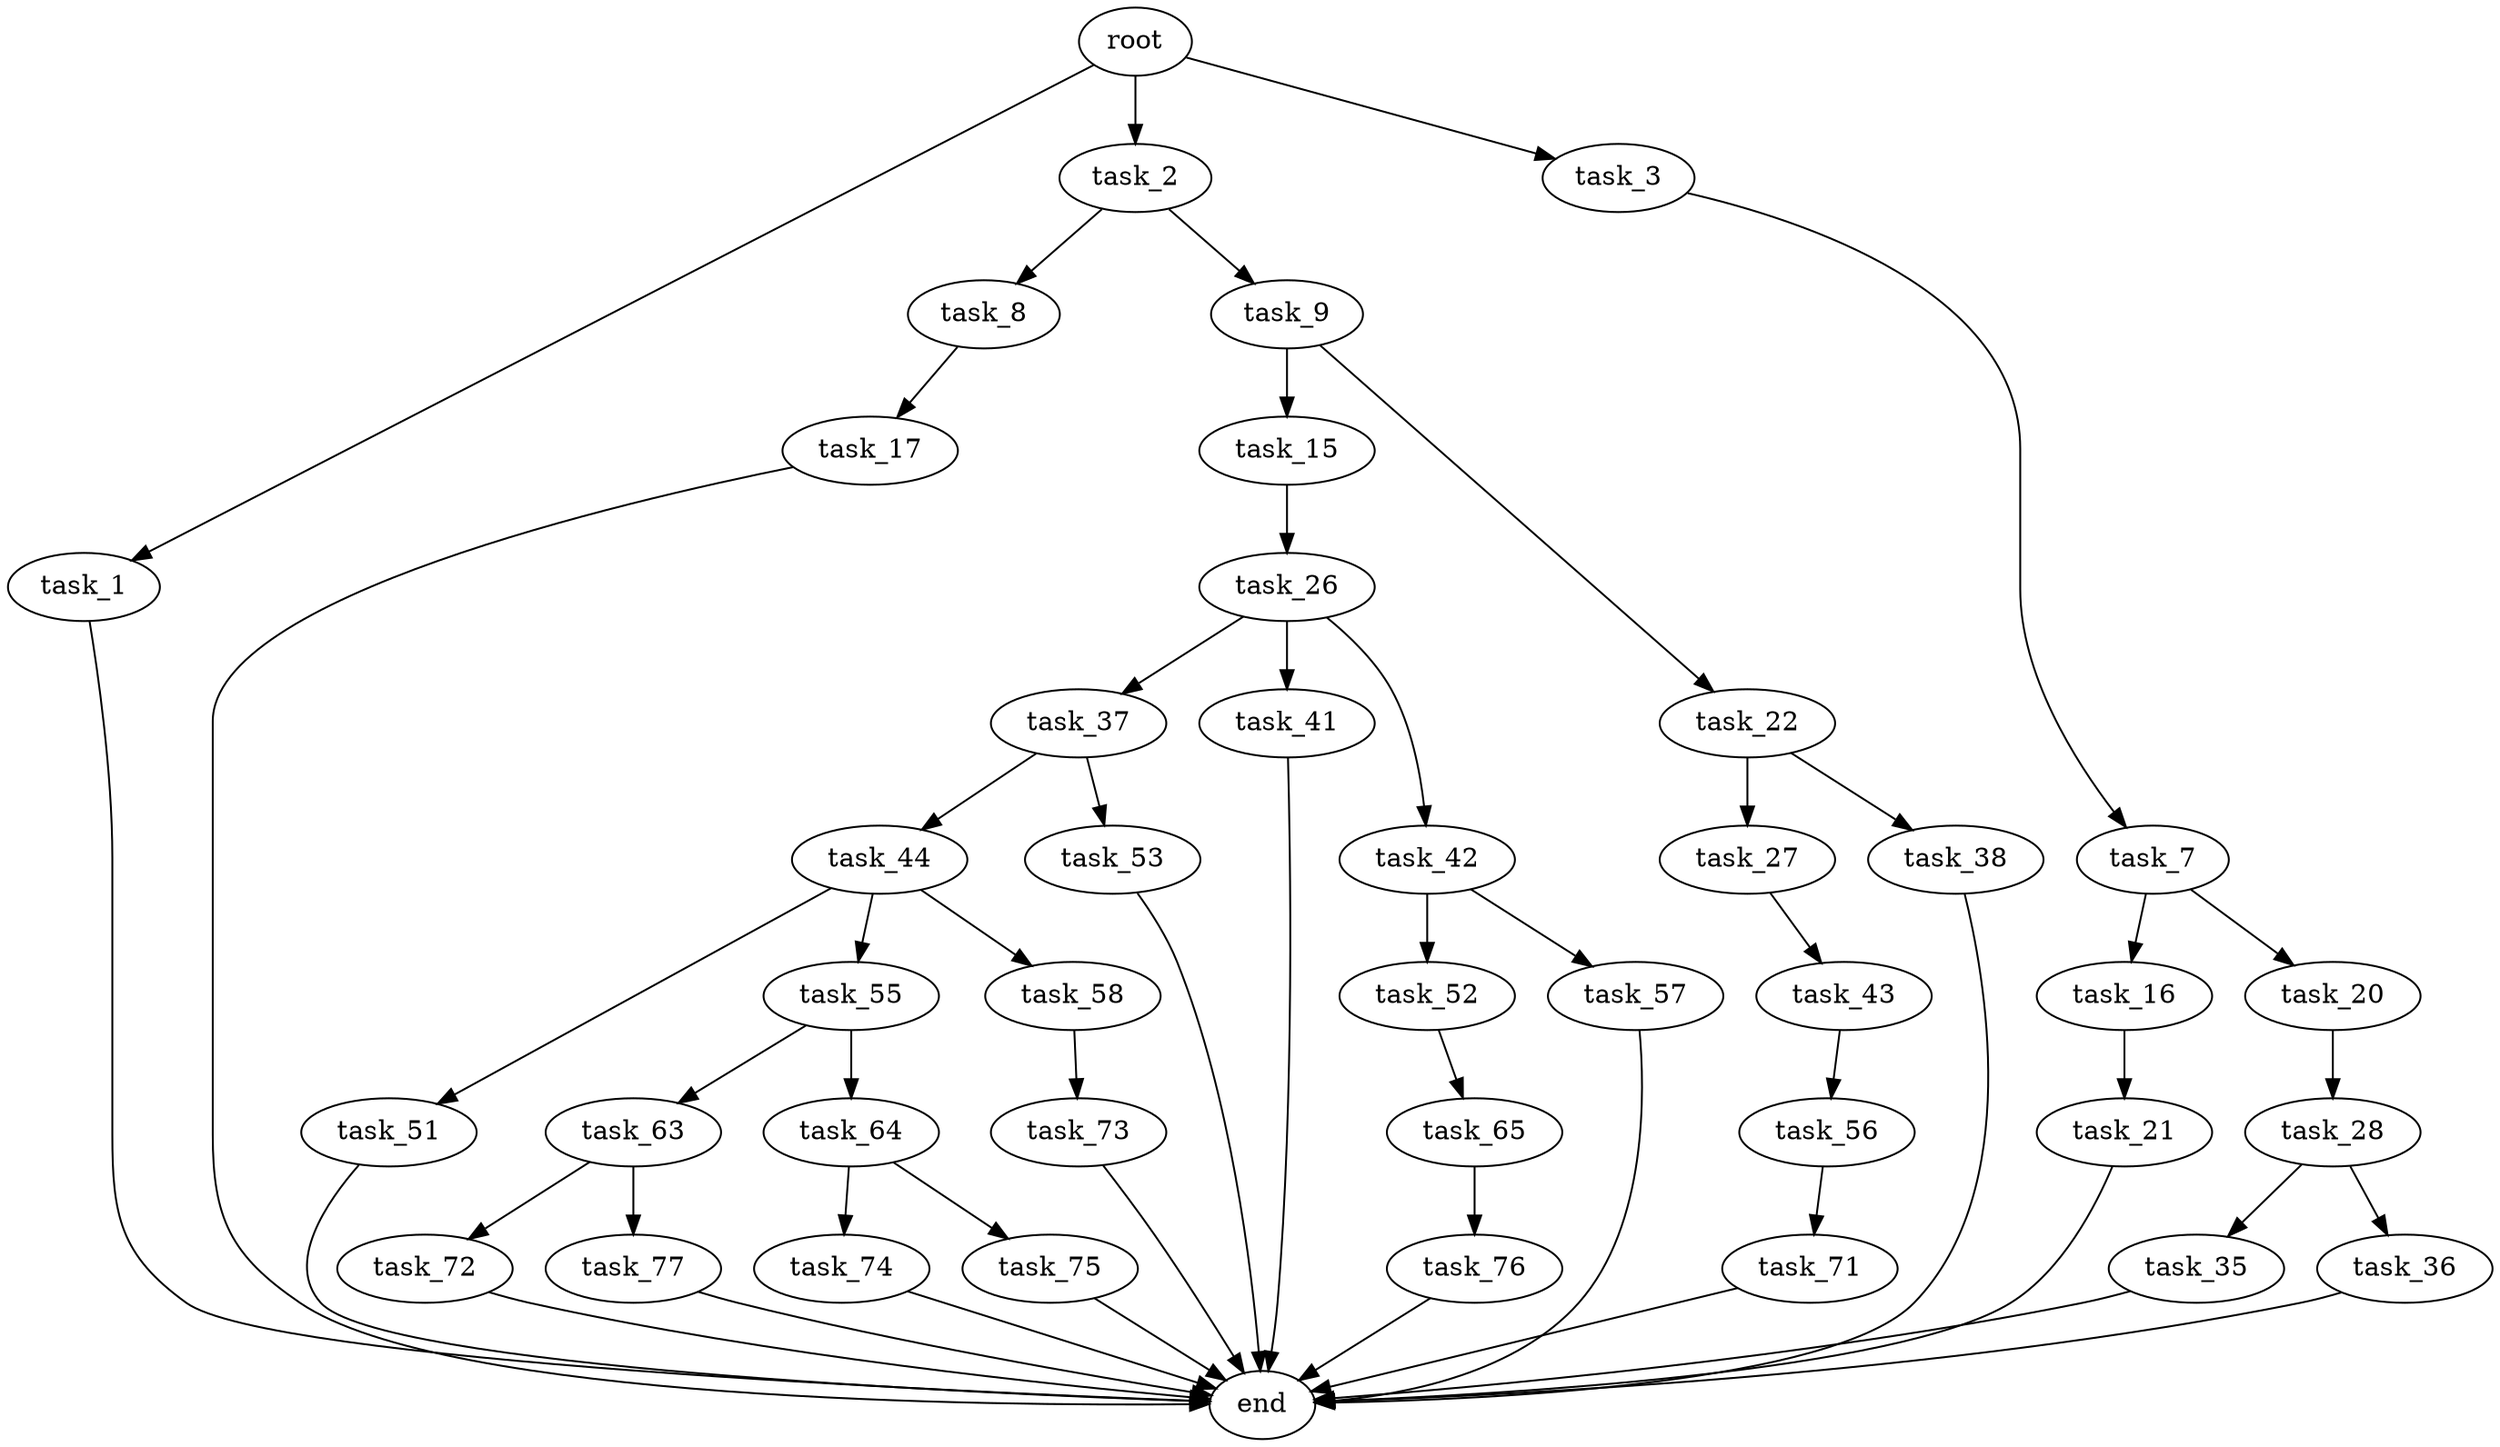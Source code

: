 digraph G {
  root [size="0.000000"];
  task_1 [size="231928233984.000000"];
  task_2 [size="260898304628.000000"];
  task_3 [size="117890205240.000000"];
  end [size="0.000000"];
  task_8 [size="68719476736.000000"];
  task_9 [size="976888350427.000000"];
  task_7 [size="3964318418.000000"];
  task_16 [size="28991029248.000000"];
  task_20 [size="855132341804.000000"];
  task_17 [size="133952681483.000000"];
  task_15 [size="368293445632.000000"];
  task_22 [size="421795940124.000000"];
  task_26 [size="263700784515.000000"];
  task_21 [size="231928233984.000000"];
  task_28 [size="368293445632.000000"];
  task_27 [size="31484151024.000000"];
  task_38 [size="189186112944.000000"];
  task_37 [size="231928233984.000000"];
  task_41 [size="3931306519.000000"];
  task_42 [size="24936533855.000000"];
  task_43 [size="104749490520.000000"];
  task_35 [size="7876420351.000000"];
  task_36 [size="4602681531.000000"];
  task_44 [size="277568948.000000"];
  task_53 [size="252595358119.000000"];
  task_52 [size="12753190622.000000"];
  task_57 [size="840543837328.000000"];
  task_56 [size="134217728000.000000"];
  task_51 [size="1073741824000.000000"];
  task_55 [size="68719476736.000000"];
  task_58 [size="1073741824000.000000"];
  task_65 [size="798384219100.000000"];
  task_63 [size="8589934592.000000"];
  task_64 [size="782757789696.000000"];
  task_71 [size="214673703712.000000"];
  task_73 [size="8589934592.000000"];
  task_72 [size="140507936178.000000"];
  task_77 [size="43449921732.000000"];
  task_74 [size="8589934592.000000"];
  task_75 [size="12796641883.000000"];
  task_76 [size="8589934592.000000"];

  root -> task_1 [size="1.000000"];
  root -> task_2 [size="1.000000"];
  root -> task_3 [size="1.000000"];
  task_1 -> end [size="1.000000"];
  task_2 -> task_8 [size="411041792.000000"];
  task_2 -> task_9 [size="411041792.000000"];
  task_3 -> task_7 [size="134217728.000000"];
  task_8 -> task_17 [size="134217728.000000"];
  task_9 -> task_15 [size="679477248.000000"];
  task_9 -> task_22 [size="679477248.000000"];
  task_7 -> task_16 [size="134217728.000000"];
  task_7 -> task_20 [size="134217728.000000"];
  task_16 -> task_21 [size="75497472.000000"];
  task_20 -> task_28 [size="536870912.000000"];
  task_17 -> end [size="1.000000"];
  task_15 -> task_26 [size="411041792.000000"];
  task_22 -> task_27 [size="536870912.000000"];
  task_22 -> task_38 [size="536870912.000000"];
  task_26 -> task_37 [size="411041792.000000"];
  task_26 -> task_41 [size="411041792.000000"];
  task_26 -> task_42 [size="411041792.000000"];
  task_21 -> end [size="1.000000"];
  task_28 -> task_35 [size="411041792.000000"];
  task_28 -> task_36 [size="411041792.000000"];
  task_27 -> task_43 [size="536870912.000000"];
  task_38 -> end [size="1.000000"];
  task_37 -> task_44 [size="301989888.000000"];
  task_37 -> task_53 [size="301989888.000000"];
  task_41 -> end [size="1.000000"];
  task_42 -> task_52 [size="411041792.000000"];
  task_42 -> task_57 [size="411041792.000000"];
  task_43 -> task_56 [size="134217728.000000"];
  task_35 -> end [size="1.000000"];
  task_36 -> end [size="1.000000"];
  task_44 -> task_51 [size="33554432.000000"];
  task_44 -> task_55 [size="33554432.000000"];
  task_44 -> task_58 [size="33554432.000000"];
  task_53 -> end [size="1.000000"];
  task_52 -> task_65 [size="536870912.000000"];
  task_57 -> end [size="1.000000"];
  task_56 -> task_71 [size="209715200.000000"];
  task_51 -> end [size="1.000000"];
  task_55 -> task_63 [size="134217728.000000"];
  task_55 -> task_64 [size="134217728.000000"];
  task_58 -> task_73 [size="838860800.000000"];
  task_65 -> task_76 [size="536870912.000000"];
  task_63 -> task_72 [size="33554432.000000"];
  task_63 -> task_77 [size="33554432.000000"];
  task_64 -> task_74 [size="679477248.000000"];
  task_64 -> task_75 [size="679477248.000000"];
  task_71 -> end [size="1.000000"];
  task_73 -> end [size="1.000000"];
  task_72 -> end [size="1.000000"];
  task_77 -> end [size="1.000000"];
  task_74 -> end [size="1.000000"];
  task_75 -> end [size="1.000000"];
  task_76 -> end [size="1.000000"];
}
